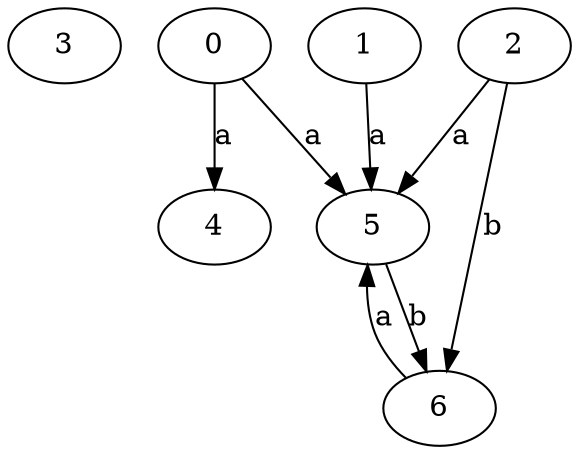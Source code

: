 strict digraph  {
3;
4;
0;
5;
1;
6;
2;
0 -> 4  [label=a];
0 -> 5  [label=a];
5 -> 6  [label=b];
1 -> 5  [label=a];
6 -> 5  [label=a];
2 -> 5  [label=a];
2 -> 6  [label=b];
}
